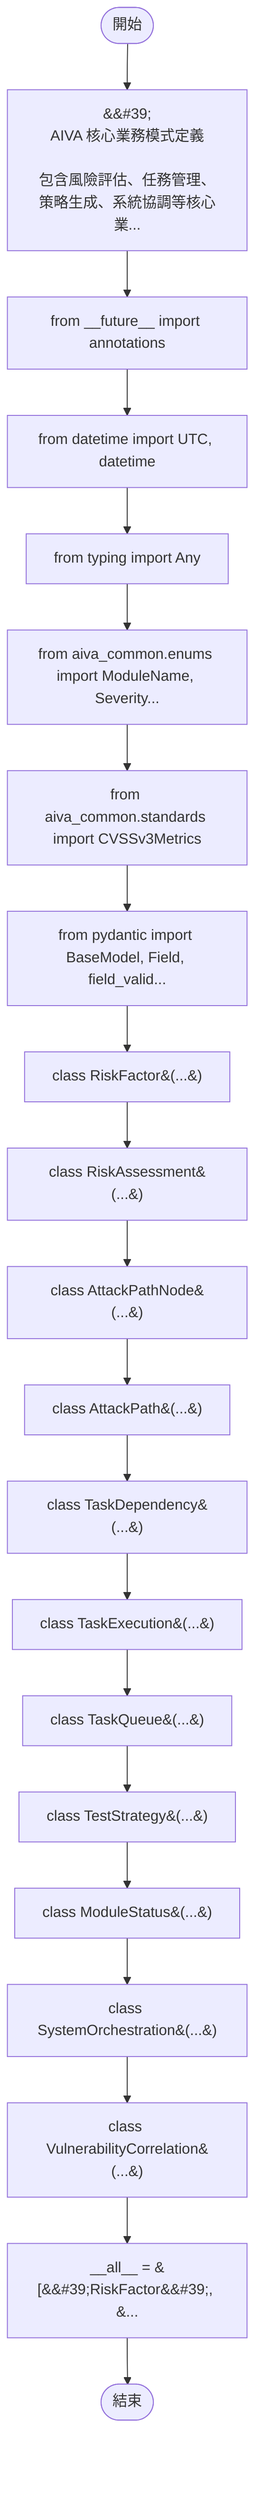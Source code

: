 flowchart TB
    n1([開始])
    n2([結束])
    n3[&amp;&#35;39;\nAIVA 核心業務模式定義\n\n包含風險評估、任務管理、策略生成、系統協調等核心業...]
    n4[from __future__ import annotations]
    n5[from datetime import UTC, datetime]
    n6[from typing import Any]
    n7[from aiva_common.enums import ModuleName, Severity...]
    n8[from aiva_common.standards import CVSSv3Metrics]
    n9[from pydantic import BaseModel, Field, field_valid...]
    n10[class RiskFactor&#40;...&#41;]
    n11[class RiskAssessment&#40;...&#41;]
    n12[class AttackPathNode&#40;...&#41;]
    n13[class AttackPath&#40;...&#41;]
    n14[class TaskDependency&#40;...&#41;]
    n15[class TaskExecution&#40;...&#41;]
    n16[class TaskQueue&#40;...&#41;]
    n17[class TestStrategy&#40;...&#41;]
    n18[class ModuleStatus&#40;...&#41;]
    n19[class SystemOrchestration&#40;...&#41;]
    n20[class VulnerabilityCorrelation&#40;...&#41;]
    n21[__all__ = &#91;&amp;&#35;39;RiskFactor&amp;&#35;39;, &amp...]
    n1 --> n3
    n3 --> n4
    n4 --> n5
    n5 --> n6
    n6 --> n7
    n7 --> n8
    n8 --> n9
    n9 --> n10
    n10 --> n11
    n11 --> n12
    n12 --> n13
    n13 --> n14
    n14 --> n15
    n15 --> n16
    n16 --> n17
    n17 --> n18
    n18 --> n19
    n19 --> n20
    n20 --> n21
    n21 --> n2